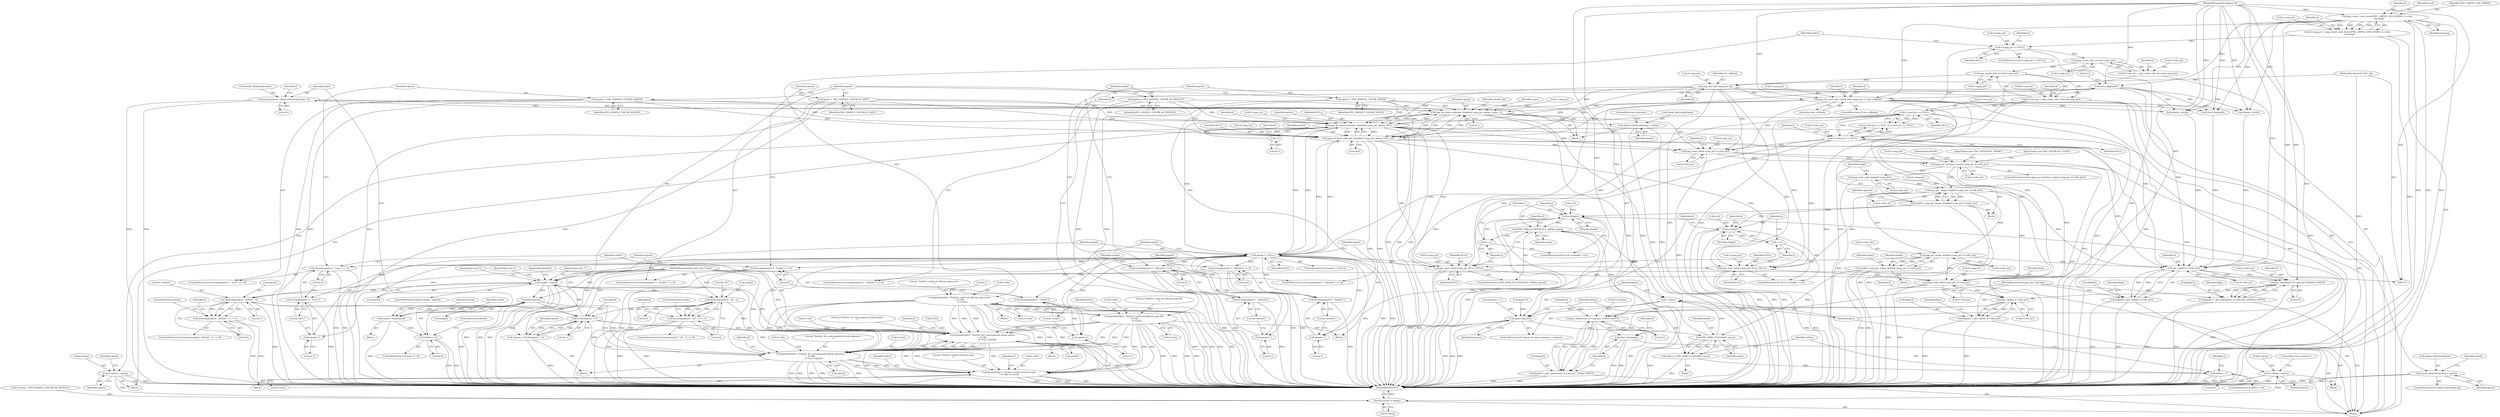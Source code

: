 digraph "1_Android_9d4853418ab2f754c2b63e091c29c5529b8b86ca_32@API" {
"1000337" [label="(Call,memcpy(name, chunk_info[chunk].name, 5))"];
"1000345" [label="(Call,png_set_keep_unknown_chunks(d->png_ptr, option, name, 1))"];
"1000222" [label="(Call,png_set_read_user_chunk_fn(d->png_ptr, d, read_callback))"];
"1000215" [label="(Call,png_init_io(d->png_ptr, fp))"];
"1000185" [label="(Call,png_create_info_struct(d->png_ptr))"];
"1000177" [label="(Call,png_create_info_struct(d->png_ptr))"];
"1000156" [label="(Call,d->png_ptr == NULL)"];
"1000146" [label="(Call,d->png_ptr = png_create_read_struct(PNG_LIBPNG_VER_STRING, d, error,\n      warning))"];
"1000150" [label="(Call,png_create_read_struct(PNG_LIBPNG_VER_STRING, d, error,\n      warning))"];
"1000124" [label="(MethodParameterIn,display *d)"];
"1000120" [label="(MethodParameterIn,FILE *fp)"];
"1000211" [label="(Call,clean_display(d))"];
"1000397" [label="(Call,png_set_keep_unknown_chunks(d->png_ptr, option, NULL, -1))"];
"1000372" [label="(Call,png_set_keep_unknown_chunks(d->png_ptr, option, NULL, 0))"];
"1000274" [label="(Call,option = PNG_HANDLE_CHUNK_NEVER)"];
"1000298" [label="(Call,option = PNG_HANDLE_CHUNK_ALWAYS)"];
"1000262" [label="(Call,option = PNG_HANDLE_CHUNK_AS_DEFAULT)"];
"1000286" [label="(Call,option = PNG_HANDLE_CHUNK_IF_SAFE)"];
"1000248" [label="(Call,equals != NULL)"];
"1000240" [label="(Call,*equals = strchr(argv[i], '='))"];
"1000242" [label="(Call,strchr(argv[i], '='))"];
"1000364" [label="(Call,memcmp(argv[i], \"default\", 7))"];
"1000318" [label="(Call,equals - argv[i])"];
"1000303" [label="(Call,fprintf(stderr, \"%s(%s): %s: unrecognized chunk option\n\", d->file,\n               d->test, argv[i]))"];
"1000436" [label="(Call,fprintf(stderr, \"%s(%s): %s: unrecognized chunk argument\n\", d->file,\n         d->test, argv[i]))"];
"1000202" [label="(Call,fprintf(stderr, \"%s(%s): could not allocate png info\n\", d->file,\n         d->test))"];
"1000162" [label="(Call,fprintf(stderr, \"%s(%s): could not allocate png struct\n\", d->file,\n         d->test))"];
"1000327" [label="(Call,find(argv[i]))"];
"1000122" [label="(MethodParameterIn,const char **argv)"];
"1000389" [label="(Call,memcmp(argv[i], \"all\", 3))"];
"1000196" [label="(Call,d->end_ptr == NULL)"];
"1000181" [label="(Call,d->end_ptr = png_create_info_struct(d->png_ptr))"];
"1000191" [label="(Call,d->info_ptr == NULL)"];
"1000173" [label="(Call,d->info_ptr = png_create_info_struct(d->png_ptr))"];
"1000403" [label="(Call,-1)"];
"1000337" [label="(Call,memcpy(name, chunk_info[chunk].name, 5))"];
"1000352" [label="(Call,chunk_info[chunk].keep = option)"];
"1000255" [label="(Call,strcmp(equals+1, \"default\") == 0)"];
"1000256" [label="(Call,strcmp(equals+1, \"default\"))"];
"1000257" [label="(Call,equals+1)"];
"1000267" [label="(Call,strcmp(equals+1, \"discard\") == 0)"];
"1000268" [label="(Call,strcmp(equals+1, \"discard\"))"];
"1000269" [label="(Call,equals+1)"];
"1000279" [label="(Call,strcmp(equals+1, \"if-safe\") == 0)"];
"1000280" [label="(Call,strcmp(equals+1, \"if-safe\"))"];
"1000281" [label="(Call,equals+1)"];
"1000291" [label="(Call,strcmp(equals+1, \"save\") == 0)"];
"1000292" [label="(Call,strcmp(equals+1, \"save\"))"];
"1000293" [label="(Call,equals+1)"];
"1000477" [label="(Call,fprintf(stderr, \"%s(%s): invalid interlace type\n\", d->file, d->test))"];
"1000325" [label="(Call,chunk = find(argv[i]))"];
"1000332" [label="(Call,chunk >= 0)"];
"1000363" [label="(Call,memcmp(argv[i], \"default\", 7) == 0)"];
"1000388" [label="(Call,memcmp(argv[i], \"all\", 3) == 0)"];
"1000405" [label="(Call,d->keep = option)"];
"1000644" [label="(Return,return d->keep;)"];
"1000425" [label="(Call,chunk_info[chunk].keep = option)"];
"1000450" [label="(Call,png_read_info(d->png_ptr, d->info_ptr))"];
"1000458" [label="(Call,png_get_interlace_type(d->png_ptr, d->info_ptr))"];
"1000499" [label="(Call,png_start_read_image(d->png_ptr))"];
"1000505" [label="(Call,png_get_image_height(d->png_ptr, d->info_ptr))"];
"1000503" [label="(Call,height = png_get_image_height(d->png_ptr, d->info_ptr))"];
"1000553" [label="(Call,y<height)"];
"1000559" [label="(Call,PNG_ROW_IN_INTERLACE_PASS(y, ipass))"];
"1000534" [label="(Call,++ipass)"];
"1000531" [label="(Call,ipass<npasses)"];
"1000540" [label="(Call,PNG_PASS_COLS(width, ipass))"];
"1000538" [label="(Call,wPass = PNG_PASS_COLS(width, ipass))"];
"1000544" [label="(Call,wPass > 0)"];
"1000556" [label="(Call,++y)"];
"1000575" [label="(Call,y<height)"];
"1000578" [label="(Call,++y)"];
"1000520" [label="(Call,png_get_image_width(d->png_ptr, d->info_ptr))"];
"1000518" [label="(Call,width = png_get_image_width(d->png_ptr, d->info_ptr))"];
"1000562" [label="(Call,png_read_row(d->png_ptr, NULL, NULL))"];
"1000586" [label="(Call,png_read_end(d->png_ptr, d->end_ptr))"];
"1000627" [label="(Call,get_valid(d, d->end_ptr))"];
"1000623" [label="(Call,flags[2] = get_valid(d, d->end_ptr))"];
"1000636" [label="(Call,get_unknown(d, d->end_ptr, 1/*after IDAT*/))"];
"1000632" [label="(Call,flags[3] = get_unknown(d, d->end_ptr, 1/*after IDAT*/))"];
"1000642" [label="(Call,clean_display(d))"];
"1000597" [label="(Call,get_valid(d, d->info_ptr))"];
"1000593" [label="(Call,flags[0] = get_valid(d, d->info_ptr))"];
"1000606" [label="(Call,get_unknown(d, d->info_ptr, 0/*before IDAT*/))"];
"1000602" [label="(Call,flags[1] = get_unknown(d, d->info_ptr, 0/*before IDAT*/))"];
"1000580" [label="(Call,png_read_row(d->png_ptr, NULL, NULL))"];
"1000379" [label="(Call,d->keep = option)"];
"1000590" [label="(Call,d->end_ptr)"];
"1000219" [label="(Identifier,fp)"];
"1000293" [label="(Call,equals+1)"];
"1000593" [label="(Call,flags[0] = get_valid(d, d->info_ptr))"];
"1000272" [label="(Literal,\"discard\")"];
"1000532" [label="(Identifier,ipass)"];
"1000604" [label="(Identifier,flags)"];
"1000221" [label="(Identifier,set_callback)"];
"1000248" [label="(Call,equals != NULL)"];
"1000162" [label="(Call,fprintf(stderr, \"%s(%s): could not allocate png struct\n\", d->file,\n         d->test))"];
"1000203" [label="(Identifier,stderr)"];
"1000500" [label="(Call,d->png_ptr)"];
"1000576" [label="(Identifier,y)"];
"1000242" [label="(Call,strchr(argv[i], '='))"];
"1000643" [label="(Identifier,d)"];
"1000559" [label="(Call,PNG_ROW_IN_INTERLACE_PASS(y, ipass))"];
"1000168" [label="(Call,d->test)"];
"1000571" [label="(ControlStructure,for (y=0; y<height; ++y))"];
"1000246" [label="(Literal,'=')"];
"1000214" [label="(Literal,1)"];
"1000377" [label="(Identifier,NULL)"];
"1000438" [label="(Literal,\"%s(%s): %s: unrecognized chunk argument\n\")"];
"1000563" [label="(Call,d->png_ptr)"];
"1000263" [label="(Identifier,option)"];
"1000383" [label="(Identifier,option)"];
"1000450" [label="(Call,png_read_info(d->png_ptr, d->info_ptr))"];
"1000304" [label="(Identifier,stderr)"];
"1000397" [label="(Call,png_set_keep_unknown_chunks(d->png_ptr, option, NULL, -1))"];
"1000624" [label="(Call,flags[2])"];
"1000262" [label="(Call,option = PNG_HANDLE_CHUNK_AS_DEFAULT)"];
"1000477" [label="(Call,fprintf(stderr, \"%s(%s): invalid interlace type\n\", d->file, d->test))"];
"1000380" [label="(Call,d->keep)"];
"1000545" [label="(Identifier,wPass)"];
"1000126" [label="(Block,)"];
"1000577" [label="(Identifier,height)"];
"1000555" [label="(Identifier,height)"];
"1000290" [label="(ControlStructure,if (strcmp(equals+1, \"save\") == 0))"];
"1000192" [label="(Call,d->info_ptr)"];
"1000608" [label="(Call,d->info_ptr)"];
"1000374" [label="(Identifier,d)"];
"1000598" [label="(Identifier,d)"];
"1000379" [label="(Call,d->keep = option)"];
"1000524" [label="(Call,d->info_ptr)"];
"1000331" [label="(ControlStructure,if (chunk >= 0))"];
"1000351" [label="(Literal,1)"];
"1000238" [label="(Block,)"];
"1000326" [label="(Identifier,chunk)"];
"1000407" [label="(Identifier,d)"];
"1000442" [label="(Call,d->test)"];
"1000195" [label="(Identifier,NULL)"];
"1000398" [label="(Call,d->png_ptr)"];
"1000165" [label="(Call,d->file)"];
"1000323" [label="(Block,)"];
"1000602" [label="(Call,flags[1] = get_unknown(d, d->info_ptr, 0/*before IDAT*/))"];
"1000641" [label="(Literal,1)"];
"1000296" [label="(Literal,\"save\")"];
"1000588" [label="(Identifier,d)"];
"1000561" [label="(Identifier,ipass)"];
"1000627" [label="(Call,get_valid(d, d->end_ptr))"];
"1000648" [label="(MethodReturn,RET)"];
"1000178" [label="(Call,d->png_ptr)"];
"1000364" [label="(Call,memcmp(argv[i], \"default\", 7))"];
"1000518" [label="(Call,width = png_get_image_width(d->png_ptr, d->info_ptr))"];
"1000164" [label="(Literal,\"%s(%s): could not allocate png struct\n\")"];
"1000353" [label="(Call,chunk_info[chunk].keep)"];
"1000558" [label="(ControlStructure,if (PNG_ROW_IN_INTERLACE_PASS(y, ipass)))"];
"1000260" [label="(Literal,\"default\")"];
"1000460" [label="(Identifier,d)"];
"1000556" [label="(Call,++y)"];
"1000370" [label="(Literal,0)"];
"1000362" [label="(ControlStructure,if (memcmp(argv[i], \"default\", 7) == 0))"];
"1000540" [label="(Call,PNG_PASS_COLS(width, ipass))"];
"1000191" [label="(Call,d->info_ptr == NULL)"];
"1000226" [label="(Identifier,d)"];
"1000320" [label="(Call,argv[i])"];
"1000197" [label="(Call,d->end_ptr)"];
"1000268" [label="(Call,strcmp(equals+1, \"discard\"))"];
"1000284" [label="(Literal,\"if-safe\")"];
"1000645" [label="(Call,d->keep)"];
"1000123" [label="(MethodParameterIn,png_uint_32p flags)"];
"1000614" [label="(Identifier,flags)"];
"1000315" [label="(Call,display_exit(d))"];
"1000395" [label="(Literal,0)"];
"1000177" [label="(Call,png_create_info_struct(d->png_ptr))"];
"1000212" [label="(Identifier,d)"];
"1000346" [label="(Call,d->png_ptr)"];
"1000146" [label="(Call,d->png_ptr = png_create_read_struct(PNG_LIBPNG_VER_STRING, d, error,\n      warning))"];
"1000642" [label="(Call,clean_display(d))"];
"1000294" [label="(Identifier,equals)"];
"1000291" [label="(Call,strcmp(equals+1, \"save\") == 0)"];
"1000287" [label="(Identifier,option)"];
"1000208" [label="(Call,d->test)"];
"1000124" [label="(MethodParameterIn,display *d)"];
"1000161" [label="(Block,)"];
"1000259" [label="(Literal,1)"];
"1000401" [label="(Identifier,option)"];
"1000220" [label="(ControlStructure,if (set_callback))"];
"1000249" [label="(Identifier,equals)"];
"1000412" [label="(Identifier,chunk)"];
"1000261" [label="(Literal,0)"];
"1000155" [label="(ControlStructure,if (d->png_ptr == NULL))"];
"1000575" [label="(Call,y<height)"];
"1000240" [label="(Call,*equals = strchr(argv[i], '='))"];
"1000394" [label="(Literal,3)"];
"1000551" [label="(Identifier,y)"];
"1000578" [label="(Call,++y)"];
"1000406" [label="(Call,d->keep)"];
"1000451" [label="(Call,d->png_ptr)"];
"1000403" [label="(Call,-1)"];
"1000172" [label="(Literal,1)"];
"1000158" [label="(Identifier,d)"];
"1000279" [label="(Call,strcmp(equals+1, \"if-safe\") == 0)"];
"1000241" [label="(Identifier,equals)"];
"1000504" [label="(Identifier,height)"];
"1000349" [label="(Identifier,option)"];
"1000332" [label="(Call,chunk >= 0)"];
"1000282" [label="(Identifier,equals)"];
"1000553" [label="(Call,y<height)"];
"1000182" [label="(Call,d->end_ptr)"];
"1000405" [label="(Call,d->keep = option)"];
"1000183" [label="(Identifier,d)"];
"1000546" [label="(Literal,0)"];
"1000527" [label="(ControlStructure,for (ipass=0; ipass<npasses; ++ipass))"];
"1000531" [label="(Call,ipass<npasses)"];
"1000361" [label="(JumpTarget,case 7:)"];
"1000200" [label="(Identifier,NULL)"];
"1000264" [label="(Identifier,PNG_HANDLE_CHUNK_AS_DEFAULT)"];
"1000634" [label="(Identifier,flags)"];
"1000637" [label="(Identifier,d)"];
"1000585" [label="(Identifier,NULL)"];
"1000433" [label="(ControlStructure,break;)"];
"1000257" [label="(Call,equals+1)"];
"1000256" [label="(Call,strcmp(equals+1, \"default\"))"];
"1000386" [label="(JumpTarget,case 3:)"];
"1000205" [label="(Call,d->file)"];
"1000431" [label="(Identifier,option)"];
"1000459" [label="(Call,d->png_ptr)"];
"1000120" [label="(MethodParameterIn,FILE *fp)"];
"1000131" [label="(Call,d->keep = PNG_HANDLE_CHUNK_AS_DEFAULT)"];
"1000292" [label="(Call,strcmp(equals+1, \"save\"))"];
"1000425" [label="(Call,chunk_info[chunk].keep = option)"];
"1000352" [label="(Call,chunk_info[chunk].keep = option)"];
"1000295" [label="(Literal,1)"];
"1000157" [label="(Call,d->png_ptr)"];
"1000633" [label="(Call,flags[3])"];
"1000186" [label="(Call,d->png_ptr)"];
"1000584" [label="(Identifier,NULL)"];
"1000521" [label="(Call,d->png_ptr)"];
"1000302" [label="(Block,)"];
"1000390" [label="(Call,argv[i])"];
"1000297" [label="(Literal,0)"];
"1000402" [label="(Identifier,NULL)"];
"1000365" [label="(Call,argv[i])"];
"1000636" [label="(Call,get_unknown(d, d->end_ptr, 1/*after IDAT*/))"];
"1000606" [label="(Call,get_unknown(d, d->info_ptr, 0/*before IDAT*/))"];
"1000156" [label="(Call,d->png_ptr == NULL)"];
"1000454" [label="(Call,d->info_ptr)"];
"1000327" [label="(Call,find(argv[i]))"];
"1000597" [label="(Call,get_valid(d, d->info_ptr))"];
"1000384" [label="(ControlStructure,continue;)"];
"1000300" [label="(Identifier,PNG_HANDLE_CHUNK_ALWAYS)"];
"1000359" [label="(ControlStructure,continue;)"];
"1000389" [label="(Call,memcmp(argv[i], \"all\", 3))"];
"1000154" [label="(Identifier,warning)"];
"1000426" [label="(Call,chunk_info[chunk].keep)"];
"1000533" [label="(Identifier,npasses)"];
"1000560" [label="(Identifier,y)"];
"1000278" [label="(ControlStructure,if (strcmp(equals+1, \"if-safe\") == 0))"];
"1000335" [label="(Block,)"];
"1000299" [label="(Identifier,option)"];
"1000514" [label="(Identifier,npasses)"];
"1000581" [label="(Call,d->png_ptr)"];
"1000309" [label="(Call,d->test)"];
"1000181" [label="(Call,d->end_ptr = png_create_info_struct(d->png_ptr))"];
"1000572" [label="(Call,y=0)"];
"1000266" [label="(ControlStructure,if (strcmp(equals+1, \"discard\") == 0))"];
"1000345" [label="(Call,png_set_keep_unknown_chunks(d->png_ptr, option, name, 1))"];
"1000258" [label="(Identifier,equals)"];
"1000324" [label="(JumpTarget,case 4:)"];
"1000305" [label="(Literal,\"%s(%s): %s: unrecognized chunk option\n\")"];
"1000190" [label="(Call,d->info_ptr == NULL || d->end_ptr == NULL)"];
"1000369" [label="(Literal,7)"];
"1000607" [label="(Identifier,d)"];
"1000153" [label="(Identifier,error)"];
"1000150" [label="(Call,png_create_read_struct(PNG_LIBPNG_VER_STRING, d, error,\n      warning))"];
"1000544" [label="(Call,wPass > 0)"];
"1000151" [label="(Identifier,PNG_LIBPNG_VER_STRING)"];
"1000562" [label="(Call,png_read_row(d->png_ptr, NULL, NULL))"];
"1000623" [label="(Call,flags[2] = get_valid(d, d->end_ptr))"];
"1000276" [label="(Identifier,PNG_HANDLE_CHUNK_NEVER)"];
"1000506" [label="(Call,d->png_ptr)"];
"1000325" [label="(Call,chunk = find(argv[i]))"];
"1000270" [label="(Identifier,equals)"];
"1000271" [label="(Literal,1)"];
"1000318" [label="(Call,equals - argv[i])"];
"1000449" [label="(Identifier,d)"];
"1000227" [label="(Identifier,read_callback)"];
"1000160" [label="(Identifier,NULL)"];
"1000201" [label="(Block,)"];
"1000196" [label="(Call,d->end_ptr == NULL)"];
"1000288" [label="(Identifier,PNG_HANDLE_CHUNK_IF_SAFE)"];
"1000243" [label="(Call,argv[i])"];
"1000436" [label="(Call,fprintf(stderr, \"%s(%s): %s: unrecognized chunk argument\n\", d->file,\n         d->test, argv[i]))"];
"1000404" [label="(Literal,1)"];
"1000462" [label="(Call,d->info_ptr)"];
"1000419" [label="(ControlStructure,if (chunk_info[chunk].all))"];
"1000629" [label="(Call,d->end_ptr)"];
"1000628" [label="(Identifier,d)"];
"1000638" [label="(Call,d->end_ptr)"];
"1000273" [label="(Literal,0)"];
"1000566" [label="(Identifier,NULL)"];
"1000503" [label="(Call,height = png_get_image_height(d->png_ptr, d->info_ptr))"];
"1000338" [label="(Identifier,name)"];
"1000275" [label="(Identifier,option)"];
"1000204" [label="(Literal,\"%s(%s): could not allocate png info\n\")"];
"1000231" [label="(Identifier,i)"];
"1000535" [label="(Identifier,ipass)"];
"1000344" [label="(Literal,5)"];
"1000174" [label="(Call,d->info_ptr)"];
"1000543" [label="(ControlStructure,if (wPass > 0))"];
"1000582" [label="(Identifier,d)"];
"1000487" [label="(Identifier,d)"];
"1000316" [label="(Identifier,d)"];
"1000215" [label="(Call,png_init_io(d->png_ptr, fp))"];
"1000223" [label="(Call,d->png_ptr)"];
"1000372" [label="(Call,png_set_keep_unknown_chunks(d->png_ptr, option, NULL, 0))"];
"1000539" [label="(Identifier,wPass)"];
"1000519" [label="(Identifier,width)"];
"1000317" [label="(ControlStructure,switch (equals - argv[i]))"];
"1000549" [label="(ControlStructure,for (y=0; y<height; ++y))"];
"1000393" [label="(Literal,\"all\")"];
"1000457" [label="(ControlStructure,switch (png_get_interlace_type(d->png_ptr, d->info_ptr)))"];
"1000355" [label="(Identifier,chunk_info)"];
"1000185" [label="(Call,png_create_info_struct(d->png_ptr))"];
"1000476" [label="(JumpTarget,default:)"];
"1000471" [label="(JumpTarget,case PNG_INTERLACE_ADAM7:)"];
"1000595" [label="(Identifier,flags)"];
"1000483" [label="(Call,d->test)"];
"1000312" [label="(Call,argv[i])"];
"1000147" [label="(Call,d->png_ptr)"];
"1000363" [label="(Call,memcmp(argv[i], \"default\", 7) == 0)"];
"1000528" [label="(Call,ipass=0)"];
"1000439" [label="(Call,d->file)"];
"1000193" [label="(Identifier,d)"];
"1000586" [label="(Call,png_read_end(d->png_ptr, d->end_ptr))"];
"1000516" [label="(Block,)"];
"1000222" [label="(Call,png_set_read_user_chunk_fn(d->png_ptr, d, read_callback))"];
"1000603" [label="(Call,flags[1])"];
"1000554" [label="(Identifier,y)"];
"1000368" [label="(Literal,\"default\")"];
"1000280" [label="(Call,strcmp(equals+1, \"if-safe\"))"];
"1000360" [label="(ControlStructure,break;)"];
"1000505" [label="(Call,png_get_image_height(d->png_ptr, d->info_ptr))"];
"1000480" [label="(Call,d->file)"];
"1000306" [label="(Call,d->file)"];
"1000542" [label="(Identifier,ipass)"];
"1000211" [label="(Call,clean_display(d))"];
"1000175" [label="(Identifier,d)"];
"1000418" [label="(Identifier,chunk)"];
"1000564" [label="(Identifier,d)"];
"1000434" [label="(JumpTarget,default:)"];
"1000509" [label="(Call,d->info_ptr)"];
"1000319" [label="(Identifier,equals)"];
"1000347" [label="(Identifier,d)"];
"1000387" [label="(ControlStructure,if (memcmp(argv[i], \"all\", 3) == 0))"];
"1000122" [label="(MethodParameterIn,const char **argv)"];
"1000646" [label="(Identifier,d)"];
"1000373" [label="(Call,d->png_ptr)"];
"1000541" [label="(Identifier,width)"];
"1000458" [label="(Call,png_get_interlace_type(d->png_ptr, d->info_ptr))"];
"1000448" [label="(Call,display_exit(d))"];
"1000202" [label="(Call,fprintf(stderr, \"%s(%s): could not allocate png info\n\", d->file,\n         d->test))"];
"1000396" [label="(Block,)"];
"1000163" [label="(Identifier,stderr)"];
"1000381" [label="(Identifier,d)"];
"1000173" [label="(Call,d->info_ptr = png_create_info_struct(d->png_ptr))"];
"1000644" [label="(Return,return d->keep;)"];
"1000534" [label="(Call,++ipass)"];
"1000478" [label="(Identifier,stderr)"];
"1000445" [label="(Call,argv[i])"];
"1000285" [label="(Literal,0)"];
"1000385" [label="(ControlStructure,break;)"];
"1000399" [label="(Identifier,d)"];
"1000371" [label="(Block,)"];
"1000538" [label="(Call,wPass = PNG_PASS_COLS(width, ipass))"];
"1000254" [label="(ControlStructure,if (strcmp(equals+1, \"default\") == 0))"];
"1000216" [label="(Call,d->png_ptr)"];
"1000267" [label="(Call,strcmp(equals+1, \"discard\") == 0)"];
"1000466" [label="(JumpTarget,case PNG_INTERLACE_NONE:)"];
"1000536" [label="(Block,)"];
"1000437" [label="(Identifier,stderr)"];
"1000579" [label="(Identifier,y)"];
"1000594" [label="(Call,flags[0])"];
"1000465" [label="(Block,)"];
"1000303" [label="(Call,fprintf(stderr, \"%s(%s): %s: unrecognized chunk option\n\", d->file,\n               d->test, argv[i]))"];
"1000567" [label="(Identifier,NULL)"];
"1000486" [label="(Call,clean_display(d))"];
"1000283" [label="(Literal,1)"];
"1000334" [label="(Literal,0)"];
"1000255" [label="(Call,strcmp(equals+1, \"default\") == 0)"];
"1000513" [label="(Call,npasses > 1)"];
"1000376" [label="(Identifier,option)"];
"1000479" [label="(Literal,\"%s(%s): invalid interlace type\n\")"];
"1000269" [label="(Call,equals+1)"];
"1000350" [label="(Identifier,name)"];
"1000333" [label="(Identifier,chunk)"];
"1000274" [label="(Call,option = PNG_HANDLE_CHUNK_NEVER)"];
"1000557" [label="(Identifier,y)"];
"1000587" [label="(Call,d->png_ptr)"];
"1000499" [label="(Call,png_start_read_image(d->png_ptr))"];
"1000378" [label="(Literal,0)"];
"1000498" [label="(Block,)"];
"1000358" [label="(Identifier,option)"];
"1000632" [label="(Call,flags[3] = get_unknown(d, d->end_ptr, 1/*after IDAT*/))"];
"1000298" [label="(Call,option = PNG_HANDLE_CHUNK_ALWAYS)"];
"1000250" [label="(Identifier,NULL)"];
"1000247" [label="(ControlStructure,if (equals != NULL))"];
"1000281" [label="(Call,equals+1)"];
"1000599" [label="(Call,d->info_ptr)"];
"1000529" [label="(Identifier,ipass)"];
"1000339" [label="(Call,chunk_info[chunk].name)"];
"1000152" [label="(Identifier,d)"];
"1000286" [label="(Call,option = PNG_HANDLE_CHUNK_IF_SAFE)"];
"1000520" [label="(Call,png_get_image_width(d->png_ptr, d->info_ptr))"];
"1000328" [label="(Call,argv[i])"];
"1000611" [label="(Literal,0)"];
"1000198" [label="(Identifier,d)"];
"1000388" [label="(Call,memcmp(argv[i], \"all\", 3) == 0)"];
"1000550" [label="(Call,y=0)"];
"1000337" [label="(Call,memcpy(name, chunk_info[chunk].name, 5))"];
"1000580" [label="(Call,png_read_row(d->png_ptr, NULL, NULL))"];
"1000409" [label="(Identifier,option)"];
"1000337" -> "1000335"  [label="AST: "];
"1000337" -> "1000344"  [label="CFG: "];
"1000338" -> "1000337"  [label="AST: "];
"1000339" -> "1000337"  [label="AST: "];
"1000344" -> "1000337"  [label="AST: "];
"1000347" -> "1000337"  [label="CFG: "];
"1000337" -> "1000648"  [label="DDG: "];
"1000337" -> "1000648"  [label="DDG: "];
"1000345" -> "1000337"  [label="DDG: "];
"1000337" -> "1000345"  [label="DDG: "];
"1000345" -> "1000335"  [label="AST: "];
"1000345" -> "1000351"  [label="CFG: "];
"1000346" -> "1000345"  [label="AST: "];
"1000349" -> "1000345"  [label="AST: "];
"1000350" -> "1000345"  [label="AST: "];
"1000351" -> "1000345"  [label="AST: "];
"1000355" -> "1000345"  [label="CFG: "];
"1000345" -> "1000648"  [label="DDG: "];
"1000345" -> "1000648"  [label="DDG: "];
"1000222" -> "1000345"  [label="DDG: "];
"1000397" -> "1000345"  [label="DDG: "];
"1000397" -> "1000345"  [label="DDG: "];
"1000215" -> "1000345"  [label="DDG: "];
"1000372" -> "1000345"  [label="DDG: "];
"1000372" -> "1000345"  [label="DDG: "];
"1000274" -> "1000345"  [label="DDG: "];
"1000298" -> "1000345"  [label="DDG: "];
"1000262" -> "1000345"  [label="DDG: "];
"1000286" -> "1000345"  [label="DDG: "];
"1000345" -> "1000352"  [label="DDG: "];
"1000345" -> "1000372"  [label="DDG: "];
"1000345" -> "1000372"  [label="DDG: "];
"1000345" -> "1000397"  [label="DDG: "];
"1000345" -> "1000397"  [label="DDG: "];
"1000345" -> "1000450"  [label="DDG: "];
"1000222" -> "1000220"  [label="AST: "];
"1000222" -> "1000227"  [label="CFG: "];
"1000223" -> "1000222"  [label="AST: "];
"1000226" -> "1000222"  [label="AST: "];
"1000227" -> "1000222"  [label="AST: "];
"1000231" -> "1000222"  [label="CFG: "];
"1000222" -> "1000648"  [label="DDG: "];
"1000222" -> "1000648"  [label="DDG: "];
"1000215" -> "1000222"  [label="DDG: "];
"1000150" -> "1000222"  [label="DDG: "];
"1000211" -> "1000222"  [label="DDG: "];
"1000124" -> "1000222"  [label="DDG: "];
"1000222" -> "1000315"  [label="DDG: "];
"1000222" -> "1000372"  [label="DDG: "];
"1000222" -> "1000397"  [label="DDG: "];
"1000222" -> "1000448"  [label="DDG: "];
"1000222" -> "1000450"  [label="DDG: "];
"1000222" -> "1000486"  [label="DDG: "];
"1000222" -> "1000597"  [label="DDG: "];
"1000215" -> "1000126"  [label="AST: "];
"1000215" -> "1000219"  [label="CFG: "];
"1000216" -> "1000215"  [label="AST: "];
"1000219" -> "1000215"  [label="AST: "];
"1000221" -> "1000215"  [label="CFG: "];
"1000215" -> "1000648"  [label="DDG: "];
"1000215" -> "1000648"  [label="DDG: "];
"1000185" -> "1000215"  [label="DDG: "];
"1000120" -> "1000215"  [label="DDG: "];
"1000215" -> "1000372"  [label="DDG: "];
"1000215" -> "1000397"  [label="DDG: "];
"1000215" -> "1000450"  [label="DDG: "];
"1000185" -> "1000181"  [label="AST: "];
"1000185" -> "1000186"  [label="CFG: "];
"1000186" -> "1000185"  [label="AST: "];
"1000181" -> "1000185"  [label="CFG: "];
"1000185" -> "1000181"  [label="DDG: "];
"1000177" -> "1000185"  [label="DDG: "];
"1000177" -> "1000173"  [label="AST: "];
"1000177" -> "1000178"  [label="CFG: "];
"1000178" -> "1000177"  [label="AST: "];
"1000173" -> "1000177"  [label="CFG: "];
"1000177" -> "1000173"  [label="DDG: "];
"1000156" -> "1000177"  [label="DDG: "];
"1000156" -> "1000155"  [label="AST: "];
"1000156" -> "1000160"  [label="CFG: "];
"1000157" -> "1000156"  [label="AST: "];
"1000160" -> "1000156"  [label="AST: "];
"1000163" -> "1000156"  [label="CFG: "];
"1000175" -> "1000156"  [label="CFG: "];
"1000156" -> "1000648"  [label="DDG: "];
"1000146" -> "1000156"  [label="DDG: "];
"1000156" -> "1000191"  [label="DDG: "];
"1000146" -> "1000126"  [label="AST: "];
"1000146" -> "1000150"  [label="CFG: "];
"1000147" -> "1000146"  [label="AST: "];
"1000150" -> "1000146"  [label="AST: "];
"1000158" -> "1000146"  [label="CFG: "];
"1000146" -> "1000648"  [label="DDG: "];
"1000150" -> "1000146"  [label="DDG: "];
"1000150" -> "1000146"  [label="DDG: "];
"1000150" -> "1000146"  [label="DDG: "];
"1000150" -> "1000146"  [label="DDG: "];
"1000150" -> "1000154"  [label="CFG: "];
"1000151" -> "1000150"  [label="AST: "];
"1000152" -> "1000150"  [label="AST: "];
"1000153" -> "1000150"  [label="AST: "];
"1000154" -> "1000150"  [label="AST: "];
"1000150" -> "1000648"  [label="DDG: "];
"1000150" -> "1000648"  [label="DDG: "];
"1000150" -> "1000648"  [label="DDG: "];
"1000124" -> "1000150"  [label="DDG: "];
"1000150" -> "1000211"  [label="DDG: "];
"1000150" -> "1000315"  [label="DDG: "];
"1000150" -> "1000448"  [label="DDG: "];
"1000150" -> "1000486"  [label="DDG: "];
"1000150" -> "1000597"  [label="DDG: "];
"1000124" -> "1000119"  [label="AST: "];
"1000124" -> "1000648"  [label="DDG: "];
"1000124" -> "1000211"  [label="DDG: "];
"1000124" -> "1000315"  [label="DDG: "];
"1000124" -> "1000448"  [label="DDG: "];
"1000124" -> "1000486"  [label="DDG: "];
"1000124" -> "1000597"  [label="DDG: "];
"1000124" -> "1000606"  [label="DDG: "];
"1000124" -> "1000627"  [label="DDG: "];
"1000124" -> "1000636"  [label="DDG: "];
"1000124" -> "1000642"  [label="DDG: "];
"1000120" -> "1000119"  [label="AST: "];
"1000120" -> "1000648"  [label="DDG: "];
"1000211" -> "1000201"  [label="AST: "];
"1000211" -> "1000212"  [label="CFG: "];
"1000212" -> "1000211"  [label="AST: "];
"1000214" -> "1000211"  [label="CFG: "];
"1000211" -> "1000315"  [label="DDG: "];
"1000211" -> "1000448"  [label="DDG: "];
"1000211" -> "1000486"  [label="DDG: "];
"1000211" -> "1000597"  [label="DDG: "];
"1000397" -> "1000396"  [label="AST: "];
"1000397" -> "1000403"  [label="CFG: "];
"1000398" -> "1000397"  [label="AST: "];
"1000401" -> "1000397"  [label="AST: "];
"1000402" -> "1000397"  [label="AST: "];
"1000403" -> "1000397"  [label="AST: "];
"1000407" -> "1000397"  [label="CFG: "];
"1000397" -> "1000648"  [label="DDG: "];
"1000397" -> "1000648"  [label="DDG: "];
"1000397" -> "1000648"  [label="DDG: "];
"1000397" -> "1000248"  [label="DDG: "];
"1000397" -> "1000372"  [label="DDG: "];
"1000397" -> "1000372"  [label="DDG: "];
"1000372" -> "1000397"  [label="DDG: "];
"1000372" -> "1000397"  [label="DDG: "];
"1000274" -> "1000397"  [label="DDG: "];
"1000298" -> "1000397"  [label="DDG: "];
"1000262" -> "1000397"  [label="DDG: "];
"1000286" -> "1000397"  [label="DDG: "];
"1000248" -> "1000397"  [label="DDG: "];
"1000403" -> "1000397"  [label="DDG: "];
"1000397" -> "1000405"  [label="DDG: "];
"1000397" -> "1000425"  [label="DDG: "];
"1000397" -> "1000450"  [label="DDG: "];
"1000397" -> "1000562"  [label="DDG: "];
"1000397" -> "1000580"  [label="DDG: "];
"1000372" -> "1000371"  [label="AST: "];
"1000372" -> "1000378"  [label="CFG: "];
"1000373" -> "1000372"  [label="AST: "];
"1000376" -> "1000372"  [label="AST: "];
"1000377" -> "1000372"  [label="AST: "];
"1000378" -> "1000372"  [label="AST: "];
"1000381" -> "1000372"  [label="CFG: "];
"1000372" -> "1000648"  [label="DDG: "];
"1000372" -> "1000648"  [label="DDG: "];
"1000372" -> "1000248"  [label="DDG: "];
"1000274" -> "1000372"  [label="DDG: "];
"1000298" -> "1000372"  [label="DDG: "];
"1000262" -> "1000372"  [label="DDG: "];
"1000286" -> "1000372"  [label="DDG: "];
"1000248" -> "1000372"  [label="DDG: "];
"1000372" -> "1000379"  [label="DDG: "];
"1000372" -> "1000450"  [label="DDG: "];
"1000372" -> "1000562"  [label="DDG: "];
"1000372" -> "1000580"  [label="DDG: "];
"1000274" -> "1000266"  [label="AST: "];
"1000274" -> "1000276"  [label="CFG: "];
"1000275" -> "1000274"  [label="AST: "];
"1000276" -> "1000274"  [label="AST: "];
"1000319" -> "1000274"  [label="CFG: "];
"1000274" -> "1000648"  [label="DDG: "];
"1000274" -> "1000648"  [label="DDG: "];
"1000298" -> "1000290"  [label="AST: "];
"1000298" -> "1000300"  [label="CFG: "];
"1000299" -> "1000298"  [label="AST: "];
"1000300" -> "1000298"  [label="AST: "];
"1000319" -> "1000298"  [label="CFG: "];
"1000298" -> "1000648"  [label="DDG: "];
"1000298" -> "1000648"  [label="DDG: "];
"1000262" -> "1000254"  [label="AST: "];
"1000262" -> "1000264"  [label="CFG: "];
"1000263" -> "1000262"  [label="AST: "];
"1000264" -> "1000262"  [label="AST: "];
"1000319" -> "1000262"  [label="CFG: "];
"1000262" -> "1000648"  [label="DDG: "];
"1000286" -> "1000278"  [label="AST: "];
"1000286" -> "1000288"  [label="CFG: "];
"1000287" -> "1000286"  [label="AST: "];
"1000288" -> "1000286"  [label="AST: "];
"1000319" -> "1000286"  [label="CFG: "];
"1000286" -> "1000648"  [label="DDG: "];
"1000286" -> "1000648"  [label="DDG: "];
"1000248" -> "1000247"  [label="AST: "];
"1000248" -> "1000250"  [label="CFG: "];
"1000249" -> "1000248"  [label="AST: "];
"1000250" -> "1000248"  [label="AST: "];
"1000258" -> "1000248"  [label="CFG: "];
"1000437" -> "1000248"  [label="CFG: "];
"1000248" -> "1000648"  [label="DDG: "];
"1000248" -> "1000648"  [label="DDG: "];
"1000248" -> "1000648"  [label="DDG: "];
"1000240" -> "1000248"  [label="DDG: "];
"1000196" -> "1000248"  [label="DDG: "];
"1000191" -> "1000248"  [label="DDG: "];
"1000248" -> "1000255"  [label="DDG: "];
"1000248" -> "1000256"  [label="DDG: "];
"1000248" -> "1000257"  [label="DDG: "];
"1000248" -> "1000267"  [label="DDG: "];
"1000248" -> "1000268"  [label="DDG: "];
"1000248" -> "1000269"  [label="DDG: "];
"1000248" -> "1000279"  [label="DDG: "];
"1000248" -> "1000280"  [label="DDG: "];
"1000248" -> "1000281"  [label="DDG: "];
"1000248" -> "1000291"  [label="DDG: "];
"1000248" -> "1000292"  [label="DDG: "];
"1000248" -> "1000293"  [label="DDG: "];
"1000248" -> "1000318"  [label="DDG: "];
"1000248" -> "1000562"  [label="DDG: "];
"1000248" -> "1000580"  [label="DDG: "];
"1000240" -> "1000238"  [label="AST: "];
"1000240" -> "1000242"  [label="CFG: "];
"1000241" -> "1000240"  [label="AST: "];
"1000242" -> "1000240"  [label="AST: "];
"1000249" -> "1000240"  [label="CFG: "];
"1000240" -> "1000648"  [label="DDG: "];
"1000242" -> "1000240"  [label="DDG: "];
"1000242" -> "1000240"  [label="DDG: "];
"1000242" -> "1000246"  [label="CFG: "];
"1000243" -> "1000242"  [label="AST: "];
"1000246" -> "1000242"  [label="AST: "];
"1000364" -> "1000242"  [label="DDG: "];
"1000327" -> "1000242"  [label="DDG: "];
"1000436" -> "1000242"  [label="DDG: "];
"1000389" -> "1000242"  [label="DDG: "];
"1000122" -> "1000242"  [label="DDG: "];
"1000242" -> "1000303"  [label="DDG: "];
"1000242" -> "1000318"  [label="DDG: "];
"1000242" -> "1000436"  [label="DDG: "];
"1000364" -> "1000363"  [label="AST: "];
"1000364" -> "1000369"  [label="CFG: "];
"1000365" -> "1000364"  [label="AST: "];
"1000368" -> "1000364"  [label="AST: "];
"1000369" -> "1000364"  [label="AST: "];
"1000370" -> "1000364"  [label="CFG: "];
"1000364" -> "1000648"  [label="DDG: "];
"1000364" -> "1000363"  [label="DDG: "];
"1000364" -> "1000363"  [label="DDG: "];
"1000364" -> "1000363"  [label="DDG: "];
"1000318" -> "1000364"  [label="DDG: "];
"1000122" -> "1000364"  [label="DDG: "];
"1000364" -> "1000436"  [label="DDG: "];
"1000318" -> "1000317"  [label="AST: "];
"1000318" -> "1000320"  [label="CFG: "];
"1000319" -> "1000318"  [label="AST: "];
"1000320" -> "1000318"  [label="AST: "];
"1000324" -> "1000318"  [label="CFG: "];
"1000361" -> "1000318"  [label="CFG: "];
"1000386" -> "1000318"  [label="CFG: "];
"1000434" -> "1000318"  [label="CFG: "];
"1000318" -> "1000648"  [label="DDG: "];
"1000318" -> "1000648"  [label="DDG: "];
"1000318" -> "1000648"  [label="DDG: "];
"1000303" -> "1000318"  [label="DDG: "];
"1000122" -> "1000318"  [label="DDG: "];
"1000318" -> "1000327"  [label="DDG: "];
"1000318" -> "1000389"  [label="DDG: "];
"1000318" -> "1000436"  [label="DDG: "];
"1000303" -> "1000302"  [label="AST: "];
"1000303" -> "1000312"  [label="CFG: "];
"1000304" -> "1000303"  [label="AST: "];
"1000305" -> "1000303"  [label="AST: "];
"1000306" -> "1000303"  [label="AST: "];
"1000309" -> "1000303"  [label="AST: "];
"1000312" -> "1000303"  [label="AST: "];
"1000316" -> "1000303"  [label="CFG: "];
"1000303" -> "1000648"  [label="DDG: "];
"1000303" -> "1000648"  [label="DDG: "];
"1000303" -> "1000648"  [label="DDG: "];
"1000303" -> "1000648"  [label="DDG: "];
"1000436" -> "1000303"  [label="DDG: "];
"1000436" -> "1000303"  [label="DDG: "];
"1000436" -> "1000303"  [label="DDG: "];
"1000202" -> "1000303"  [label="DDG: "];
"1000202" -> "1000303"  [label="DDG: "];
"1000202" -> "1000303"  [label="DDG: "];
"1000162" -> "1000303"  [label="DDG: "];
"1000162" -> "1000303"  [label="DDG: "];
"1000162" -> "1000303"  [label="DDG: "];
"1000122" -> "1000303"  [label="DDG: "];
"1000303" -> "1000436"  [label="DDG: "];
"1000303" -> "1000436"  [label="DDG: "];
"1000303" -> "1000436"  [label="DDG: "];
"1000303" -> "1000477"  [label="DDG: "];
"1000303" -> "1000477"  [label="DDG: "];
"1000303" -> "1000477"  [label="DDG: "];
"1000436" -> "1000238"  [label="AST: "];
"1000436" -> "1000445"  [label="CFG: "];
"1000437" -> "1000436"  [label="AST: "];
"1000438" -> "1000436"  [label="AST: "];
"1000439" -> "1000436"  [label="AST: "];
"1000442" -> "1000436"  [label="AST: "];
"1000445" -> "1000436"  [label="AST: "];
"1000449" -> "1000436"  [label="CFG: "];
"1000436" -> "1000648"  [label="DDG: "];
"1000436" -> "1000648"  [label="DDG: "];
"1000436" -> "1000648"  [label="DDG: "];
"1000436" -> "1000648"  [label="DDG: "];
"1000436" -> "1000648"  [label="DDG: "];
"1000202" -> "1000436"  [label="DDG: "];
"1000202" -> "1000436"  [label="DDG: "];
"1000202" -> "1000436"  [label="DDG: "];
"1000162" -> "1000436"  [label="DDG: "];
"1000162" -> "1000436"  [label="DDG: "];
"1000162" -> "1000436"  [label="DDG: "];
"1000327" -> "1000436"  [label="DDG: "];
"1000389" -> "1000436"  [label="DDG: "];
"1000122" -> "1000436"  [label="DDG: "];
"1000436" -> "1000477"  [label="DDG: "];
"1000436" -> "1000477"  [label="DDG: "];
"1000436" -> "1000477"  [label="DDG: "];
"1000202" -> "1000201"  [label="AST: "];
"1000202" -> "1000208"  [label="CFG: "];
"1000203" -> "1000202"  [label="AST: "];
"1000204" -> "1000202"  [label="AST: "];
"1000205" -> "1000202"  [label="AST: "];
"1000208" -> "1000202"  [label="AST: "];
"1000212" -> "1000202"  [label="CFG: "];
"1000202" -> "1000648"  [label="DDG: "];
"1000202" -> "1000648"  [label="DDG: "];
"1000202" -> "1000648"  [label="DDG: "];
"1000202" -> "1000648"  [label="DDG: "];
"1000162" -> "1000202"  [label="DDG: "];
"1000162" -> "1000202"  [label="DDG: "];
"1000162" -> "1000202"  [label="DDG: "];
"1000202" -> "1000477"  [label="DDG: "];
"1000202" -> "1000477"  [label="DDG: "];
"1000202" -> "1000477"  [label="DDG: "];
"1000162" -> "1000161"  [label="AST: "];
"1000162" -> "1000168"  [label="CFG: "];
"1000163" -> "1000162"  [label="AST: "];
"1000164" -> "1000162"  [label="AST: "];
"1000165" -> "1000162"  [label="AST: "];
"1000168" -> "1000162"  [label="AST: "];
"1000172" -> "1000162"  [label="CFG: "];
"1000162" -> "1000648"  [label="DDG: "];
"1000162" -> "1000648"  [label="DDG: "];
"1000162" -> "1000648"  [label="DDG: "];
"1000162" -> "1000648"  [label="DDG: "];
"1000162" -> "1000477"  [label="DDG: "];
"1000162" -> "1000477"  [label="DDG: "];
"1000162" -> "1000477"  [label="DDG: "];
"1000327" -> "1000325"  [label="AST: "];
"1000327" -> "1000328"  [label="CFG: "];
"1000328" -> "1000327"  [label="AST: "];
"1000325" -> "1000327"  [label="CFG: "];
"1000327" -> "1000648"  [label="DDG: "];
"1000327" -> "1000325"  [label="DDG: "];
"1000122" -> "1000327"  [label="DDG: "];
"1000122" -> "1000119"  [label="AST: "];
"1000122" -> "1000648"  [label="DDG: "];
"1000122" -> "1000389"  [label="DDG: "];
"1000389" -> "1000388"  [label="AST: "];
"1000389" -> "1000394"  [label="CFG: "];
"1000390" -> "1000389"  [label="AST: "];
"1000393" -> "1000389"  [label="AST: "];
"1000394" -> "1000389"  [label="AST: "];
"1000395" -> "1000389"  [label="CFG: "];
"1000389" -> "1000648"  [label="DDG: "];
"1000389" -> "1000388"  [label="DDG: "];
"1000389" -> "1000388"  [label="DDG: "];
"1000389" -> "1000388"  [label="DDG: "];
"1000196" -> "1000190"  [label="AST: "];
"1000196" -> "1000200"  [label="CFG: "];
"1000197" -> "1000196"  [label="AST: "];
"1000200" -> "1000196"  [label="AST: "];
"1000190" -> "1000196"  [label="CFG: "];
"1000196" -> "1000648"  [label="DDG: "];
"1000196" -> "1000190"  [label="DDG: "];
"1000196" -> "1000190"  [label="DDG: "];
"1000181" -> "1000196"  [label="DDG: "];
"1000191" -> "1000196"  [label="DDG: "];
"1000196" -> "1000562"  [label="DDG: "];
"1000196" -> "1000580"  [label="DDG: "];
"1000196" -> "1000586"  [label="DDG: "];
"1000181" -> "1000126"  [label="AST: "];
"1000182" -> "1000181"  [label="AST: "];
"1000193" -> "1000181"  [label="CFG: "];
"1000181" -> "1000648"  [label="DDG: "];
"1000181" -> "1000586"  [label="DDG: "];
"1000191" -> "1000190"  [label="AST: "];
"1000191" -> "1000195"  [label="CFG: "];
"1000192" -> "1000191"  [label="AST: "];
"1000195" -> "1000191"  [label="AST: "];
"1000198" -> "1000191"  [label="CFG: "];
"1000190" -> "1000191"  [label="CFG: "];
"1000191" -> "1000648"  [label="DDG: "];
"1000191" -> "1000190"  [label="DDG: "];
"1000191" -> "1000190"  [label="DDG: "];
"1000173" -> "1000191"  [label="DDG: "];
"1000191" -> "1000450"  [label="DDG: "];
"1000191" -> "1000562"  [label="DDG: "];
"1000191" -> "1000580"  [label="DDG: "];
"1000173" -> "1000126"  [label="AST: "];
"1000174" -> "1000173"  [label="AST: "];
"1000183" -> "1000173"  [label="CFG: "];
"1000403" -> "1000404"  [label="CFG: "];
"1000404" -> "1000403"  [label="AST: "];
"1000352" -> "1000335"  [label="AST: "];
"1000352" -> "1000358"  [label="CFG: "];
"1000353" -> "1000352"  [label="AST: "];
"1000358" -> "1000352"  [label="AST: "];
"1000359" -> "1000352"  [label="CFG: "];
"1000352" -> "1000648"  [label="DDG: "];
"1000352" -> "1000648"  [label="DDG: "];
"1000255" -> "1000254"  [label="AST: "];
"1000255" -> "1000261"  [label="CFG: "];
"1000256" -> "1000255"  [label="AST: "];
"1000261" -> "1000255"  [label="AST: "];
"1000263" -> "1000255"  [label="CFG: "];
"1000270" -> "1000255"  [label="CFG: "];
"1000255" -> "1000648"  [label="DDG: "];
"1000255" -> "1000648"  [label="DDG: "];
"1000256" -> "1000260"  [label="CFG: "];
"1000257" -> "1000256"  [label="AST: "];
"1000260" -> "1000256"  [label="AST: "];
"1000261" -> "1000256"  [label="CFG: "];
"1000256" -> "1000648"  [label="DDG: "];
"1000257" -> "1000259"  [label="CFG: "];
"1000258" -> "1000257"  [label="AST: "];
"1000259" -> "1000257"  [label="AST: "];
"1000260" -> "1000257"  [label="CFG: "];
"1000267" -> "1000266"  [label="AST: "];
"1000267" -> "1000273"  [label="CFG: "];
"1000268" -> "1000267"  [label="AST: "];
"1000273" -> "1000267"  [label="AST: "];
"1000275" -> "1000267"  [label="CFG: "];
"1000282" -> "1000267"  [label="CFG: "];
"1000267" -> "1000648"  [label="DDG: "];
"1000267" -> "1000648"  [label="DDG: "];
"1000268" -> "1000272"  [label="CFG: "];
"1000269" -> "1000268"  [label="AST: "];
"1000272" -> "1000268"  [label="AST: "];
"1000273" -> "1000268"  [label="CFG: "];
"1000268" -> "1000648"  [label="DDG: "];
"1000269" -> "1000271"  [label="CFG: "];
"1000270" -> "1000269"  [label="AST: "];
"1000271" -> "1000269"  [label="AST: "];
"1000272" -> "1000269"  [label="CFG: "];
"1000279" -> "1000278"  [label="AST: "];
"1000279" -> "1000285"  [label="CFG: "];
"1000280" -> "1000279"  [label="AST: "];
"1000285" -> "1000279"  [label="AST: "];
"1000287" -> "1000279"  [label="CFG: "];
"1000294" -> "1000279"  [label="CFG: "];
"1000279" -> "1000648"  [label="DDG: "];
"1000279" -> "1000648"  [label="DDG: "];
"1000280" -> "1000284"  [label="CFG: "];
"1000281" -> "1000280"  [label="AST: "];
"1000284" -> "1000280"  [label="AST: "];
"1000285" -> "1000280"  [label="CFG: "];
"1000280" -> "1000648"  [label="DDG: "];
"1000281" -> "1000283"  [label="CFG: "];
"1000282" -> "1000281"  [label="AST: "];
"1000283" -> "1000281"  [label="AST: "];
"1000284" -> "1000281"  [label="CFG: "];
"1000291" -> "1000290"  [label="AST: "];
"1000291" -> "1000297"  [label="CFG: "];
"1000292" -> "1000291"  [label="AST: "];
"1000297" -> "1000291"  [label="AST: "];
"1000299" -> "1000291"  [label="CFG: "];
"1000304" -> "1000291"  [label="CFG: "];
"1000291" -> "1000648"  [label="DDG: "];
"1000291" -> "1000648"  [label="DDG: "];
"1000292" -> "1000296"  [label="CFG: "];
"1000293" -> "1000292"  [label="AST: "];
"1000296" -> "1000292"  [label="AST: "];
"1000297" -> "1000292"  [label="CFG: "];
"1000292" -> "1000648"  [label="DDG: "];
"1000293" -> "1000295"  [label="CFG: "];
"1000294" -> "1000293"  [label="AST: "];
"1000295" -> "1000293"  [label="AST: "];
"1000296" -> "1000293"  [label="CFG: "];
"1000477" -> "1000465"  [label="AST: "];
"1000477" -> "1000483"  [label="CFG: "];
"1000478" -> "1000477"  [label="AST: "];
"1000479" -> "1000477"  [label="AST: "];
"1000480" -> "1000477"  [label="AST: "];
"1000483" -> "1000477"  [label="AST: "];
"1000487" -> "1000477"  [label="CFG: "];
"1000477" -> "1000648"  [label="DDG: "];
"1000477" -> "1000648"  [label="DDG: "];
"1000477" -> "1000648"  [label="DDG: "];
"1000477" -> "1000648"  [label="DDG: "];
"1000325" -> "1000323"  [label="AST: "];
"1000326" -> "1000325"  [label="AST: "];
"1000333" -> "1000325"  [label="CFG: "];
"1000325" -> "1000648"  [label="DDG: "];
"1000325" -> "1000332"  [label="DDG: "];
"1000332" -> "1000331"  [label="AST: "];
"1000332" -> "1000334"  [label="CFG: "];
"1000333" -> "1000332"  [label="AST: "];
"1000334" -> "1000332"  [label="AST: "];
"1000338" -> "1000332"  [label="CFG: "];
"1000360" -> "1000332"  [label="CFG: "];
"1000332" -> "1000648"  [label="DDG: "];
"1000332" -> "1000648"  [label="DDG: "];
"1000363" -> "1000362"  [label="AST: "];
"1000363" -> "1000370"  [label="CFG: "];
"1000370" -> "1000363"  [label="AST: "];
"1000374" -> "1000363"  [label="CFG: "];
"1000385" -> "1000363"  [label="CFG: "];
"1000363" -> "1000648"  [label="DDG: "];
"1000363" -> "1000648"  [label="DDG: "];
"1000388" -> "1000387"  [label="AST: "];
"1000388" -> "1000395"  [label="CFG: "];
"1000395" -> "1000388"  [label="AST: "];
"1000399" -> "1000388"  [label="CFG: "];
"1000433" -> "1000388"  [label="CFG: "];
"1000388" -> "1000648"  [label="DDG: "];
"1000388" -> "1000648"  [label="DDG: "];
"1000405" -> "1000396"  [label="AST: "];
"1000405" -> "1000409"  [label="CFG: "];
"1000406" -> "1000405"  [label="AST: "];
"1000409" -> "1000405"  [label="AST: "];
"1000412" -> "1000405"  [label="CFG: "];
"1000405" -> "1000648"  [label="DDG: "];
"1000405" -> "1000648"  [label="DDG: "];
"1000405" -> "1000644"  [label="DDG: "];
"1000644" -> "1000126"  [label="AST: "];
"1000644" -> "1000645"  [label="CFG: "];
"1000645" -> "1000644"  [label="AST: "];
"1000648" -> "1000644"  [label="CFG: "];
"1000644" -> "1000648"  [label="DDG: "];
"1000131" -> "1000644"  [label="DDG: "];
"1000379" -> "1000644"  [label="DDG: "];
"1000425" -> "1000419"  [label="AST: "];
"1000425" -> "1000431"  [label="CFG: "];
"1000426" -> "1000425"  [label="AST: "];
"1000431" -> "1000425"  [label="AST: "];
"1000418" -> "1000425"  [label="CFG: "];
"1000425" -> "1000648"  [label="DDG: "];
"1000425" -> "1000648"  [label="DDG: "];
"1000450" -> "1000126"  [label="AST: "];
"1000450" -> "1000454"  [label="CFG: "];
"1000451" -> "1000450"  [label="AST: "];
"1000454" -> "1000450"  [label="AST: "];
"1000460" -> "1000450"  [label="CFG: "];
"1000450" -> "1000648"  [label="DDG: "];
"1000450" -> "1000458"  [label="DDG: "];
"1000450" -> "1000458"  [label="DDG: "];
"1000458" -> "1000457"  [label="AST: "];
"1000458" -> "1000462"  [label="CFG: "];
"1000459" -> "1000458"  [label="AST: "];
"1000462" -> "1000458"  [label="AST: "];
"1000466" -> "1000458"  [label="CFG: "];
"1000471" -> "1000458"  [label="CFG: "];
"1000476" -> "1000458"  [label="CFG: "];
"1000458" -> "1000648"  [label="DDG: "];
"1000458" -> "1000499"  [label="DDG: "];
"1000458" -> "1000505"  [label="DDG: "];
"1000458" -> "1000586"  [label="DDG: "];
"1000458" -> "1000597"  [label="DDG: "];
"1000499" -> "1000498"  [label="AST: "];
"1000499" -> "1000500"  [label="CFG: "];
"1000500" -> "1000499"  [label="AST: "];
"1000504" -> "1000499"  [label="CFG: "];
"1000499" -> "1000648"  [label="DDG: "];
"1000499" -> "1000505"  [label="DDG: "];
"1000505" -> "1000503"  [label="AST: "];
"1000505" -> "1000509"  [label="CFG: "];
"1000506" -> "1000505"  [label="AST: "];
"1000509" -> "1000505"  [label="AST: "];
"1000503" -> "1000505"  [label="CFG: "];
"1000505" -> "1000503"  [label="DDG: "];
"1000505" -> "1000503"  [label="DDG: "];
"1000505" -> "1000520"  [label="DDG: "];
"1000505" -> "1000520"  [label="DDG: "];
"1000505" -> "1000580"  [label="DDG: "];
"1000505" -> "1000586"  [label="DDG: "];
"1000505" -> "1000597"  [label="DDG: "];
"1000503" -> "1000498"  [label="AST: "];
"1000504" -> "1000503"  [label="AST: "];
"1000514" -> "1000503"  [label="CFG: "];
"1000503" -> "1000648"  [label="DDG: "];
"1000503" -> "1000648"  [label="DDG: "];
"1000503" -> "1000553"  [label="DDG: "];
"1000503" -> "1000575"  [label="DDG: "];
"1000553" -> "1000549"  [label="AST: "];
"1000553" -> "1000555"  [label="CFG: "];
"1000554" -> "1000553"  [label="AST: "];
"1000555" -> "1000553"  [label="AST: "];
"1000560" -> "1000553"  [label="CFG: "];
"1000535" -> "1000553"  [label="CFG: "];
"1000553" -> "1000648"  [label="DDG: "];
"1000553" -> "1000648"  [label="DDG: "];
"1000553" -> "1000648"  [label="DDG: "];
"1000556" -> "1000553"  [label="DDG: "];
"1000550" -> "1000553"  [label="DDG: "];
"1000553" -> "1000559"  [label="DDG: "];
"1000559" -> "1000558"  [label="AST: "];
"1000559" -> "1000561"  [label="CFG: "];
"1000560" -> "1000559"  [label="AST: "];
"1000561" -> "1000559"  [label="AST: "];
"1000564" -> "1000559"  [label="CFG: "];
"1000557" -> "1000559"  [label="CFG: "];
"1000559" -> "1000648"  [label="DDG: "];
"1000559" -> "1000534"  [label="DDG: "];
"1000559" -> "1000556"  [label="DDG: "];
"1000540" -> "1000559"  [label="DDG: "];
"1000534" -> "1000527"  [label="AST: "];
"1000534" -> "1000535"  [label="CFG: "];
"1000535" -> "1000534"  [label="AST: "];
"1000532" -> "1000534"  [label="CFG: "];
"1000534" -> "1000531"  [label="DDG: "];
"1000540" -> "1000534"  [label="DDG: "];
"1000531" -> "1000527"  [label="AST: "];
"1000531" -> "1000533"  [label="CFG: "];
"1000532" -> "1000531"  [label="AST: "];
"1000533" -> "1000531"  [label="AST: "];
"1000539" -> "1000531"  [label="CFG: "];
"1000588" -> "1000531"  [label="CFG: "];
"1000531" -> "1000648"  [label="DDG: "];
"1000531" -> "1000648"  [label="DDG: "];
"1000531" -> "1000648"  [label="DDG: "];
"1000528" -> "1000531"  [label="DDG: "];
"1000513" -> "1000531"  [label="DDG: "];
"1000531" -> "1000540"  [label="DDG: "];
"1000540" -> "1000538"  [label="AST: "];
"1000540" -> "1000542"  [label="CFG: "];
"1000541" -> "1000540"  [label="AST: "];
"1000542" -> "1000540"  [label="AST: "];
"1000538" -> "1000540"  [label="CFG: "];
"1000540" -> "1000648"  [label="DDG: "];
"1000540" -> "1000538"  [label="DDG: "];
"1000540" -> "1000538"  [label="DDG: "];
"1000518" -> "1000540"  [label="DDG: "];
"1000538" -> "1000536"  [label="AST: "];
"1000539" -> "1000538"  [label="AST: "];
"1000545" -> "1000538"  [label="CFG: "];
"1000538" -> "1000648"  [label="DDG: "];
"1000538" -> "1000544"  [label="DDG: "];
"1000544" -> "1000543"  [label="AST: "];
"1000544" -> "1000546"  [label="CFG: "];
"1000545" -> "1000544"  [label="AST: "];
"1000546" -> "1000544"  [label="AST: "];
"1000551" -> "1000544"  [label="CFG: "];
"1000535" -> "1000544"  [label="CFG: "];
"1000544" -> "1000648"  [label="DDG: "];
"1000544" -> "1000648"  [label="DDG: "];
"1000556" -> "1000549"  [label="AST: "];
"1000556" -> "1000557"  [label="CFG: "];
"1000557" -> "1000556"  [label="AST: "];
"1000554" -> "1000556"  [label="CFG: "];
"1000575" -> "1000571"  [label="AST: "];
"1000575" -> "1000577"  [label="CFG: "];
"1000576" -> "1000575"  [label="AST: "];
"1000577" -> "1000575"  [label="AST: "];
"1000582" -> "1000575"  [label="CFG: "];
"1000588" -> "1000575"  [label="CFG: "];
"1000575" -> "1000648"  [label="DDG: "];
"1000575" -> "1000648"  [label="DDG: "];
"1000575" -> "1000648"  [label="DDG: "];
"1000578" -> "1000575"  [label="DDG: "];
"1000572" -> "1000575"  [label="DDG: "];
"1000575" -> "1000578"  [label="DDG: "];
"1000578" -> "1000571"  [label="AST: "];
"1000578" -> "1000579"  [label="CFG: "];
"1000579" -> "1000578"  [label="AST: "];
"1000576" -> "1000578"  [label="CFG: "];
"1000520" -> "1000518"  [label="AST: "];
"1000520" -> "1000524"  [label="CFG: "];
"1000521" -> "1000520"  [label="AST: "];
"1000524" -> "1000520"  [label="AST: "];
"1000518" -> "1000520"  [label="CFG: "];
"1000520" -> "1000518"  [label="DDG: "];
"1000520" -> "1000518"  [label="DDG: "];
"1000520" -> "1000562"  [label="DDG: "];
"1000520" -> "1000586"  [label="DDG: "];
"1000520" -> "1000597"  [label="DDG: "];
"1000518" -> "1000516"  [label="AST: "];
"1000519" -> "1000518"  [label="AST: "];
"1000529" -> "1000518"  [label="CFG: "];
"1000518" -> "1000648"  [label="DDG: "];
"1000518" -> "1000648"  [label="DDG: "];
"1000562" -> "1000558"  [label="AST: "];
"1000562" -> "1000567"  [label="CFG: "];
"1000563" -> "1000562"  [label="AST: "];
"1000566" -> "1000562"  [label="AST: "];
"1000567" -> "1000562"  [label="AST: "];
"1000557" -> "1000562"  [label="CFG: "];
"1000562" -> "1000648"  [label="DDG: "];
"1000562" -> "1000648"  [label="DDG: "];
"1000562" -> "1000586"  [label="DDG: "];
"1000586" -> "1000126"  [label="AST: "];
"1000586" -> "1000590"  [label="CFG: "];
"1000587" -> "1000586"  [label="AST: "];
"1000590" -> "1000586"  [label="AST: "];
"1000595" -> "1000586"  [label="CFG: "];
"1000586" -> "1000648"  [label="DDG: "];
"1000586" -> "1000648"  [label="DDG: "];
"1000580" -> "1000586"  [label="DDG: "];
"1000586" -> "1000627"  [label="DDG: "];
"1000627" -> "1000623"  [label="AST: "];
"1000627" -> "1000629"  [label="CFG: "];
"1000628" -> "1000627"  [label="AST: "];
"1000629" -> "1000627"  [label="AST: "];
"1000623" -> "1000627"  [label="CFG: "];
"1000627" -> "1000623"  [label="DDG: "];
"1000627" -> "1000623"  [label="DDG: "];
"1000606" -> "1000627"  [label="DDG: "];
"1000627" -> "1000636"  [label="DDG: "];
"1000627" -> "1000636"  [label="DDG: "];
"1000623" -> "1000126"  [label="AST: "];
"1000624" -> "1000623"  [label="AST: "];
"1000634" -> "1000623"  [label="CFG: "];
"1000623" -> "1000648"  [label="DDG: "];
"1000623" -> "1000648"  [label="DDG: "];
"1000123" -> "1000623"  [label="DDG: "];
"1000636" -> "1000632"  [label="AST: "];
"1000636" -> "1000641"  [label="CFG: "];
"1000637" -> "1000636"  [label="AST: "];
"1000638" -> "1000636"  [label="AST: "];
"1000641" -> "1000636"  [label="AST: "];
"1000632" -> "1000636"  [label="CFG: "];
"1000636" -> "1000648"  [label="DDG: "];
"1000636" -> "1000632"  [label="DDG: "];
"1000636" -> "1000632"  [label="DDG: "];
"1000636" -> "1000632"  [label="DDG: "];
"1000636" -> "1000642"  [label="DDG: "];
"1000632" -> "1000126"  [label="AST: "];
"1000633" -> "1000632"  [label="AST: "];
"1000643" -> "1000632"  [label="CFG: "];
"1000632" -> "1000648"  [label="DDG: "];
"1000632" -> "1000648"  [label="DDG: "];
"1000123" -> "1000632"  [label="DDG: "];
"1000642" -> "1000126"  [label="AST: "];
"1000642" -> "1000643"  [label="CFG: "];
"1000643" -> "1000642"  [label="AST: "];
"1000646" -> "1000642"  [label="CFG: "];
"1000642" -> "1000648"  [label="DDG: "];
"1000642" -> "1000648"  [label="DDG: "];
"1000597" -> "1000593"  [label="AST: "];
"1000597" -> "1000599"  [label="CFG: "];
"1000598" -> "1000597"  [label="AST: "];
"1000599" -> "1000597"  [label="AST: "];
"1000593" -> "1000597"  [label="CFG: "];
"1000597" -> "1000593"  [label="DDG: "];
"1000597" -> "1000593"  [label="DDG: "];
"1000448" -> "1000597"  [label="DDG: "];
"1000486" -> "1000597"  [label="DDG: "];
"1000315" -> "1000597"  [label="DDG: "];
"1000597" -> "1000606"  [label="DDG: "];
"1000597" -> "1000606"  [label="DDG: "];
"1000593" -> "1000126"  [label="AST: "];
"1000594" -> "1000593"  [label="AST: "];
"1000604" -> "1000593"  [label="CFG: "];
"1000593" -> "1000648"  [label="DDG: "];
"1000593" -> "1000648"  [label="DDG: "];
"1000123" -> "1000593"  [label="DDG: "];
"1000606" -> "1000602"  [label="AST: "];
"1000606" -> "1000611"  [label="CFG: "];
"1000607" -> "1000606"  [label="AST: "];
"1000608" -> "1000606"  [label="AST: "];
"1000611" -> "1000606"  [label="AST: "];
"1000602" -> "1000606"  [label="CFG: "];
"1000606" -> "1000648"  [label="DDG: "];
"1000606" -> "1000602"  [label="DDG: "];
"1000606" -> "1000602"  [label="DDG: "];
"1000606" -> "1000602"  [label="DDG: "];
"1000602" -> "1000126"  [label="AST: "];
"1000603" -> "1000602"  [label="AST: "];
"1000614" -> "1000602"  [label="CFG: "];
"1000602" -> "1000648"  [label="DDG: "];
"1000602" -> "1000648"  [label="DDG: "];
"1000123" -> "1000602"  [label="DDG: "];
"1000580" -> "1000571"  [label="AST: "];
"1000580" -> "1000585"  [label="CFG: "];
"1000581" -> "1000580"  [label="AST: "];
"1000584" -> "1000580"  [label="AST: "];
"1000585" -> "1000580"  [label="AST: "];
"1000579" -> "1000580"  [label="CFG: "];
"1000580" -> "1000648"  [label="DDG: "];
"1000580" -> "1000648"  [label="DDG: "];
"1000379" -> "1000371"  [label="AST: "];
"1000379" -> "1000383"  [label="CFG: "];
"1000380" -> "1000379"  [label="AST: "];
"1000383" -> "1000379"  [label="AST: "];
"1000384" -> "1000379"  [label="CFG: "];
"1000379" -> "1000648"  [label="DDG: "];
"1000379" -> "1000648"  [label="DDG: "];
}
